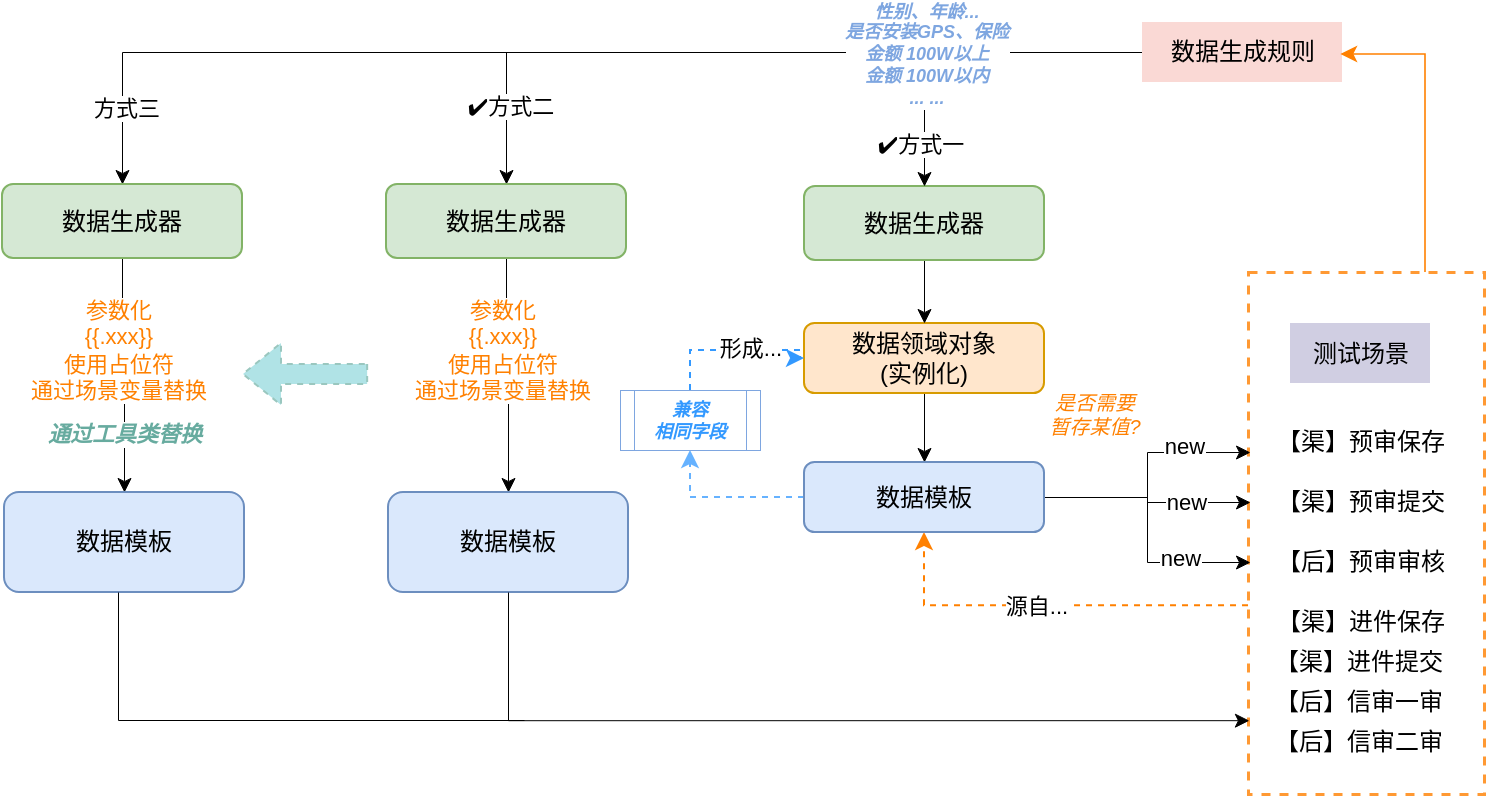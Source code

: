 <mxfile version="28.0.6">
  <diagram name="Page-1" id="OLgZksdA7kxCMczfUD3t">
    <mxGraphModel dx="1000" dy="597" grid="1" gridSize="10" guides="1" tooltips="1" connect="1" arrows="1" fold="1" page="1" pageScale="1" pageWidth="850" pageHeight="1100" math="0" shadow="0">
      <root>
        <mxCell id="0" />
        <mxCell id="1" parent="0" />
        <mxCell id="V_Cx4xvZ7WaLEiox033h-72" style="edgeStyle=orthogonalEdgeStyle;rounded=0;orthogonalLoop=1;jettySize=auto;html=1;exitX=0.5;exitY=1;exitDx=0;exitDy=0;entryX=0.5;entryY=0;entryDx=0;entryDy=0;strokeWidth=0.5;" edge="1" parent="1" source="V_Cx4xvZ7WaLEiox033h-69" target="V_Cx4xvZ7WaLEiox033h-70">
          <mxGeometry relative="1" as="geometry" />
        </mxCell>
        <mxCell id="V_Cx4xvZ7WaLEiox033h-74" value="通过工具类替换" style="edgeLabel;html=1;align=center;verticalAlign=middle;resizable=0;points=[];fontColor=#67AB9F;fontStyle=3" vertex="1" connectable="0" parent="V_Cx4xvZ7WaLEiox033h-72">
          <mxGeometry x="0.503" relative="1" as="geometry">
            <mxPoint as="offset" />
          </mxGeometry>
        </mxCell>
        <mxCell id="V_Cx4xvZ7WaLEiox033h-55" value="" style="endArrow=classic;html=1;rounded=0;entryX=0.5;entryY=0;entryDx=0;entryDy=0;strokeWidth=0.5;" edge="1" parent="1" target="V_Cx4xvZ7WaLEiox033h-54">
          <mxGeometry width="50" height="50" relative="1" as="geometry">
            <mxPoint x="519" y="180" as="sourcePoint" />
            <mxPoint x="319" y="180" as="targetPoint" />
            <Array as="points">
              <mxPoint x="311" y="180" />
            </Array>
          </mxGeometry>
        </mxCell>
        <mxCell id="V_Cx4xvZ7WaLEiox033h-60" value="✔️方式二" style="edgeLabel;html=1;align=center;verticalAlign=middle;resizable=0;points=[];" vertex="1" connectable="0" parent="V_Cx4xvZ7WaLEiox033h-55">
          <mxGeometry x="0.714" y="2" relative="1" as="geometry">
            <mxPoint as="offset" />
          </mxGeometry>
        </mxCell>
        <mxCell id="V_Cx4xvZ7WaLEiox033h-51" style="edgeStyle=orthogonalEdgeStyle;rounded=0;orthogonalLoop=1;jettySize=auto;html=1;exitX=-0.009;exitY=0.221;exitDx=0;exitDy=0;entryX=0.5;entryY=1;entryDx=0;entryDy=0;dashed=1;strokeColor=#FF8000;exitPerimeter=0;" edge="1" parent="1" source="V_Cx4xvZ7WaLEiox033h-40" target="V_Cx4xvZ7WaLEiox033h-20">
          <mxGeometry relative="1" as="geometry" />
        </mxCell>
        <mxCell id="V_Cx4xvZ7WaLEiox033h-52" value="源自..." style="edgeLabel;html=1;align=center;verticalAlign=middle;resizable=0;points=[];" vertex="1" connectable="0" parent="V_Cx4xvZ7WaLEiox033h-51">
          <mxGeometry x="0.071" relative="1" as="geometry">
            <mxPoint as="offset" />
          </mxGeometry>
        </mxCell>
        <mxCell id="V_Cx4xvZ7WaLEiox033h-12" value="" style="rounded=0;whiteSpace=wrap;html=1;fillColor=none;dashed=1;strokeColor=#FF9933;align=left;strokeWidth=1.5;" vertex="1" parent="1">
          <mxGeometry x="682" y="290" width="118" height="261" as="geometry" />
        </mxCell>
        <mxCell id="V_Cx4xvZ7WaLEiox033h-10" style="edgeStyle=orthogonalEdgeStyle;rounded=0;orthogonalLoop=1;jettySize=auto;html=1;exitX=1;exitY=0.5;exitDx=0;exitDy=0;strokeWidth=0.5;" edge="1" parent="1" source="V_Cx4xvZ7WaLEiox033h-20" target="V_Cx4xvZ7WaLEiox033h-7">
          <mxGeometry relative="1" as="geometry">
            <mxPoint x="589" y="305.0" as="targetPoint" />
          </mxGeometry>
        </mxCell>
        <mxCell id="V_Cx4xvZ7WaLEiox033h-31" value="new" style="edgeLabel;html=1;align=center;verticalAlign=middle;resizable=0;points=[];" vertex="1" connectable="0" parent="V_Cx4xvZ7WaLEiox033h-10">
          <mxGeometry x="0.381" relative="1" as="geometry">
            <mxPoint as="offset" />
          </mxGeometry>
        </mxCell>
        <mxCell id="V_Cx4xvZ7WaLEiox033h-11" style="edgeStyle=orthogonalEdgeStyle;rounded=0;orthogonalLoop=1;jettySize=auto;html=1;exitX=1;exitY=0.5;exitDx=0;exitDy=0;strokeWidth=0.5;" edge="1" parent="1" source="V_Cx4xvZ7WaLEiox033h-20" target="V_Cx4xvZ7WaLEiox033h-8">
          <mxGeometry relative="1" as="geometry">
            <mxPoint x="579" y="380" as="sourcePoint" />
          </mxGeometry>
        </mxCell>
        <mxCell id="V_Cx4xvZ7WaLEiox033h-32" value="new" style="edgeLabel;html=1;align=center;verticalAlign=middle;resizable=0;points=[];" vertex="1" connectable="0" parent="V_Cx4xvZ7WaLEiox033h-11">
          <mxGeometry x="0.487" y="2" relative="1" as="geometry">
            <mxPoint as="offset" />
          </mxGeometry>
        </mxCell>
        <mxCell id="V_Cx4xvZ7WaLEiox033h-6" value="【渠】预审保存" style="text;html=1;align=center;verticalAlign=middle;resizable=0;points=[];autosize=1;strokeColor=none;fillColor=none;" vertex="1" parent="1">
          <mxGeometry x="683" y="360" width="110" height="30" as="geometry" />
        </mxCell>
        <mxCell id="V_Cx4xvZ7WaLEiox033h-7" value="【渠】预审提交" style="text;html=1;align=center;verticalAlign=middle;resizable=0;points=[];autosize=1;strokeColor=none;fillColor=none;" vertex="1" parent="1">
          <mxGeometry x="683" y="390" width="110" height="30" as="geometry" />
        </mxCell>
        <mxCell id="V_Cx4xvZ7WaLEiox033h-8" value="【后】预审审核" style="text;html=1;align=center;verticalAlign=middle;resizable=0;points=[];autosize=1;strokeColor=none;fillColor=none;" vertex="1" parent="1">
          <mxGeometry x="683" y="420" width="110" height="30" as="geometry" />
        </mxCell>
        <mxCell id="V_Cx4xvZ7WaLEiox033h-9" style="edgeStyle=orthogonalEdgeStyle;rounded=0;orthogonalLoop=1;jettySize=auto;html=1;exitX=1;exitY=0.5;exitDx=0;exitDy=0;entryX=0;entryY=0.667;entryDx=0;entryDy=0;entryPerimeter=0;strokeWidth=0.5;" edge="1" parent="1" source="V_Cx4xvZ7WaLEiox033h-20" target="V_Cx4xvZ7WaLEiox033h-6">
          <mxGeometry relative="1" as="geometry" />
        </mxCell>
        <mxCell id="V_Cx4xvZ7WaLEiox033h-30" value="new" style="edgeLabel;html=1;align=center;verticalAlign=middle;resizable=0;points=[];" vertex="1" connectable="0" parent="V_Cx4xvZ7WaLEiox033h-9">
          <mxGeometry x="0.467" y="3" relative="1" as="geometry">
            <mxPoint as="offset" />
          </mxGeometry>
        </mxCell>
        <mxCell id="V_Cx4xvZ7WaLEiox033h-13" value="测试场景" style="text;html=1;align=center;verticalAlign=middle;resizable=0;points=[];autosize=1;fillColor=#d0cee2;strokeColor=none;" vertex="1" parent="1">
          <mxGeometry x="703" y="315.5" width="70" height="30" as="geometry" />
        </mxCell>
        <mxCell id="V_Cx4xvZ7WaLEiox033h-23" style="edgeStyle=orthogonalEdgeStyle;rounded=0;orthogonalLoop=1;jettySize=auto;html=1;strokeWidth=0.5;" edge="1" parent="1" source="V_Cx4xvZ7WaLEiox033h-14" target="V_Cx4xvZ7WaLEiox033h-20">
          <mxGeometry relative="1" as="geometry" />
        </mxCell>
        <mxCell id="V_Cx4xvZ7WaLEiox033h-14" value="数据领域对象&lt;br&gt;(实例化)" style="rounded=1;whiteSpace=wrap;html=1;fillColor=#ffe6cc;strokeColor=#d79b00;" vertex="1" parent="1">
          <mxGeometry x="460" y="315.5" width="120" height="35" as="geometry" />
        </mxCell>
        <mxCell id="V_Cx4xvZ7WaLEiox033h-17" style="edgeStyle=orthogonalEdgeStyle;rounded=0;orthogonalLoop=1;jettySize=auto;html=1;entryX=0.5;entryY=0;entryDx=0;entryDy=0;strokeWidth=0.5;" edge="1" parent="1" source="V_Cx4xvZ7WaLEiox033h-16" target="V_Cx4xvZ7WaLEiox033h-14">
          <mxGeometry relative="1" as="geometry" />
        </mxCell>
        <mxCell id="V_Cx4xvZ7WaLEiox033h-16" value="数据生成器" style="rounded=1;whiteSpace=wrap;html=1;fillColor=#d5e8d4;strokeColor=#82b366;" vertex="1" parent="1">
          <mxGeometry x="460" y="247" width="120" height="37" as="geometry" />
        </mxCell>
        <mxCell id="V_Cx4xvZ7WaLEiox033h-24" style="edgeStyle=orthogonalEdgeStyle;rounded=0;orthogonalLoop=1;jettySize=auto;html=1;exitX=0;exitY=0.5;exitDx=0;exitDy=0;entryX=0.5;entryY=1;entryDx=0;entryDy=0;dashed=1;strokeColor=#66B2FF;" edge="1" parent="1" source="V_Cx4xvZ7WaLEiox033h-20" target="V_Cx4xvZ7WaLEiox033h-22">
          <mxGeometry relative="1" as="geometry" />
        </mxCell>
        <mxCell id="V_Cx4xvZ7WaLEiox033h-20" value="数据模板" style="rounded=1;whiteSpace=wrap;html=1;fillColor=#dae8fc;strokeColor=#6c8ebf;" vertex="1" parent="1">
          <mxGeometry x="460" y="385" width="120" height="35" as="geometry" />
        </mxCell>
        <mxCell id="V_Cx4xvZ7WaLEiox033h-25" style="edgeStyle=orthogonalEdgeStyle;rounded=0;orthogonalLoop=1;jettySize=auto;html=1;exitX=0.5;exitY=0;exitDx=0;exitDy=0;entryX=0;entryY=0.5;entryDx=0;entryDy=0;dashed=1;strokeColor=#3399FF;" edge="1" parent="1" source="V_Cx4xvZ7WaLEiox033h-22" target="V_Cx4xvZ7WaLEiox033h-14">
          <mxGeometry relative="1" as="geometry" />
        </mxCell>
        <mxCell id="V_Cx4xvZ7WaLEiox033h-29" value="形成..." style="edgeLabel;html=1;align=center;verticalAlign=middle;resizable=0;points=[];" vertex="1" connectable="0" parent="V_Cx4xvZ7WaLEiox033h-25">
          <mxGeometry x="0.226" y="1" relative="1" as="geometry">
            <mxPoint as="offset" />
          </mxGeometry>
        </mxCell>
        <mxCell id="V_Cx4xvZ7WaLEiox033h-22" value="兼容&lt;br&gt;相同字段" style="shape=process;whiteSpace=wrap;html=1;backgroundOutline=1;strokeWidth=0.5;fontSize=9;fontStyle=3;fillColor=none;strokeColor=#7EA6E0;fontColor=#3399FF;" vertex="1" parent="1">
          <mxGeometry x="368" y="349" width="70" height="30" as="geometry" />
        </mxCell>
        <mxCell id="V_Cx4xvZ7WaLEiox033h-33" value="是否需要&lt;br&gt;暂存某值?" style="text;html=1;align=center;verticalAlign=middle;resizable=0;points=[];autosize=1;strokeColor=none;fillColor=none;fontStyle=2;fontSize=10;fontColor=#FF8000;" vertex="1" parent="1">
          <mxGeometry x="570" y="341" width="70" height="40" as="geometry" />
        </mxCell>
        <mxCell id="V_Cx4xvZ7WaLEiox033h-37" value="" style="edgeStyle=orthogonalEdgeStyle;rounded=0;orthogonalLoop=1;jettySize=auto;html=1;strokeWidth=0.5;" edge="1" parent="1" source="V_Cx4xvZ7WaLEiox033h-34" target="V_Cx4xvZ7WaLEiox033h-16">
          <mxGeometry relative="1" as="geometry" />
        </mxCell>
        <mxCell id="V_Cx4xvZ7WaLEiox033h-38" value="性别、年龄...&lt;br&gt;是否安装GPS、保险&lt;br&gt;金额 100W以上&lt;br&gt;金额 100W以内&lt;br&gt;... ..." style="edgeLabel;html=1;align=center;verticalAlign=middle;resizable=0;points=[];fontStyle=3;fontSize=9;fontColor=#7EA6E0;" vertex="1" connectable="0" parent="V_Cx4xvZ7WaLEiox033h-37">
          <mxGeometry x="0.252" y="1" relative="1" as="geometry">
            <mxPoint as="offset" />
          </mxGeometry>
        </mxCell>
        <mxCell id="V_Cx4xvZ7WaLEiox033h-53" value="✔️方式一" style="edgeLabel;html=1;align=center;verticalAlign=middle;resizable=0;points=[];" vertex="1" connectable="0" parent="V_Cx4xvZ7WaLEiox033h-37">
          <mxGeometry x="0.764" y="-2" relative="1" as="geometry">
            <mxPoint as="offset" />
          </mxGeometry>
        </mxCell>
        <mxCell id="V_Cx4xvZ7WaLEiox033h-34" value="数据生成规则" style="text;html=1;align=center;verticalAlign=middle;resizable=0;points=[];autosize=1;fillColor=#fad9d5;strokeColor=none;" vertex="1" parent="1">
          <mxGeometry x="629" y="165" width="100" height="30" as="geometry" />
        </mxCell>
        <mxCell id="V_Cx4xvZ7WaLEiox033h-36" style="edgeStyle=orthogonalEdgeStyle;rounded=0;orthogonalLoop=1;jettySize=auto;html=1;exitX=0.75;exitY=0;exitDx=0;exitDy=0;entryX=0.992;entryY=0.533;entryDx=0;entryDy=0;entryPerimeter=0;strokeColor=#FF8000;strokeWidth=0.8;" edge="1" parent="1" source="V_Cx4xvZ7WaLEiox033h-12" target="V_Cx4xvZ7WaLEiox033h-34">
          <mxGeometry relative="1" as="geometry" />
        </mxCell>
        <mxCell id="V_Cx4xvZ7WaLEiox033h-39" value="【后】信审一审" style="text;html=1;align=center;verticalAlign=middle;resizable=0;points=[];autosize=1;strokeColor=none;fillColor=none;" vertex="1" parent="1">
          <mxGeometry x="682" y="490" width="110" height="30" as="geometry" />
        </mxCell>
        <mxCell id="V_Cx4xvZ7WaLEiox033h-40" value="【渠】进件保存" style="text;html=1;align=center;verticalAlign=middle;resizable=0;points=[];autosize=1;strokeColor=none;fillColor=none;" vertex="1" parent="1">
          <mxGeometry x="683" y="450" width="110" height="30" as="geometry" />
        </mxCell>
        <mxCell id="V_Cx4xvZ7WaLEiox033h-41" value="【渠】进件提交" style="text;html=1;align=center;verticalAlign=middle;resizable=0;points=[];autosize=1;strokeColor=none;fillColor=none;" vertex="1" parent="1">
          <mxGeometry x="682" y="470" width="110" height="30" as="geometry" />
        </mxCell>
        <mxCell id="V_Cx4xvZ7WaLEiox033h-42" value="【后】信审二审" style="text;html=1;align=center;verticalAlign=middle;resizable=0;points=[];autosize=1;strokeColor=none;fillColor=none;" vertex="1" parent="1">
          <mxGeometry x="682" y="510" width="110" height="30" as="geometry" />
        </mxCell>
        <mxCell id="V_Cx4xvZ7WaLEiox033h-57" style="edgeStyle=orthogonalEdgeStyle;rounded=0;orthogonalLoop=1;jettySize=auto;html=1;exitX=0.5;exitY=1;exitDx=0;exitDy=0;entryX=0.5;entryY=0;entryDx=0;entryDy=0;strokeWidth=0.5;" edge="1" parent="1" source="V_Cx4xvZ7WaLEiox033h-54" target="V_Cx4xvZ7WaLEiox033h-56">
          <mxGeometry relative="1" as="geometry" />
        </mxCell>
        <mxCell id="V_Cx4xvZ7WaLEiox033h-58" value="参数化&lt;br&gt;{{.xxx}}&lt;br&gt;使用占位符&lt;br&gt;通过场景变量替换" style="edgeLabel;html=1;align=center;verticalAlign=middle;resizable=0;points=[];fontColor=#FF8000;" vertex="1" connectable="0" parent="V_Cx4xvZ7WaLEiox033h-57">
          <mxGeometry x="-0.228" y="-2" relative="1" as="geometry">
            <mxPoint as="offset" />
          </mxGeometry>
        </mxCell>
        <mxCell id="V_Cx4xvZ7WaLEiox033h-54" value="数据生成器" style="rounded=1;whiteSpace=wrap;html=1;fillColor=#d5e8d4;strokeColor=#82b366;" vertex="1" parent="1">
          <mxGeometry x="251" y="246" width="120" height="37" as="geometry" />
        </mxCell>
        <mxCell id="V_Cx4xvZ7WaLEiox033h-56" value="数据模板" style="rounded=1;whiteSpace=wrap;html=1;fillColor=#dae8fc;strokeColor=#6c8ebf;" vertex="1" parent="1">
          <mxGeometry x="252" y="400" width="120" height="50" as="geometry" />
        </mxCell>
        <mxCell id="V_Cx4xvZ7WaLEiox033h-59" style="edgeStyle=orthogonalEdgeStyle;rounded=0;orthogonalLoop=1;jettySize=auto;html=1;entryX=0.004;entryY=0.803;entryDx=0;entryDy=0;entryPerimeter=0;exitX=0.5;exitY=1;exitDx=0;exitDy=0;strokeWidth=0.5;" edge="1" parent="1" source="V_Cx4xvZ7WaLEiox033h-56" target="V_Cx4xvZ7WaLEiox033h-39">
          <mxGeometry relative="1" as="geometry" />
        </mxCell>
        <mxCell id="V_Cx4xvZ7WaLEiox033h-65" value="" style="shape=flexArrow;endArrow=classic;html=1;rounded=0;dashed=1;fillColor=#b0e3e6;strokeColor=#9AC7BF;" edge="1" parent="1">
          <mxGeometry width="50" height="50" relative="1" as="geometry">
            <mxPoint x="242.08" y="341" as="sourcePoint" />
            <mxPoint x="179.003" y="341" as="targetPoint" />
          </mxGeometry>
        </mxCell>
        <mxCell id="V_Cx4xvZ7WaLEiox033h-66" value="" style="endArrow=classic;html=1;rounded=0;entryX=0.5;entryY=0;entryDx=0;entryDy=0;strokeWidth=0.5;" edge="1" parent="1" target="V_Cx4xvZ7WaLEiox033h-69">
          <mxGeometry width="50" height="50" relative="1" as="geometry">
            <mxPoint x="319" y="180" as="sourcePoint" />
            <mxPoint x="119" y="180" as="targetPoint" />
            <Array as="points">
              <mxPoint x="119" y="180" />
            </Array>
          </mxGeometry>
        </mxCell>
        <mxCell id="V_Cx4xvZ7WaLEiox033h-67" value="方式三" style="edgeLabel;html=1;align=center;verticalAlign=middle;resizable=0;points=[];" vertex="1" connectable="0" parent="V_Cx4xvZ7WaLEiox033h-66">
          <mxGeometry x="0.714" y="2" relative="1" as="geometry">
            <mxPoint as="offset" />
          </mxGeometry>
        </mxCell>
        <mxCell id="V_Cx4xvZ7WaLEiox033h-68" value="参数化&lt;br&gt;{{.xxx}}&lt;br&gt;使用占位符&lt;br&gt;通过场景变量替换" style="edgeLabel;html=1;align=center;verticalAlign=middle;resizable=0;points=[];fontColor=#FF8000;" vertex="1" connectable="0" parent="1">
          <mxGeometry x="117.0" y="328.385" as="geometry" />
        </mxCell>
        <mxCell id="V_Cx4xvZ7WaLEiox033h-69" value="数据生成器" style="rounded=1;whiteSpace=wrap;html=1;fillColor=#d5e8d4;strokeColor=#82b366;" vertex="1" parent="1">
          <mxGeometry x="59" y="246" width="120" height="37" as="geometry" />
        </mxCell>
        <mxCell id="V_Cx4xvZ7WaLEiox033h-70" value="数据模板" style="rounded=1;whiteSpace=wrap;html=1;fillColor=#dae8fc;strokeColor=#6c8ebf;" vertex="1" parent="1">
          <mxGeometry x="60" y="400" width="120" height="50" as="geometry" />
        </mxCell>
        <mxCell id="V_Cx4xvZ7WaLEiox033h-78" value="" style="endArrow=none;html=1;rounded=0;entryX=0.5;entryY=1;entryDx=0;entryDy=0;strokeWidth=0.5;" edge="1" parent="1">
          <mxGeometry width="50" height="50" relative="1" as="geometry">
            <mxPoint x="320" y="514" as="sourcePoint" />
            <mxPoint x="117" y="450.0" as="targetPoint" />
            <Array as="points">
              <mxPoint x="117" y="514" />
            </Array>
          </mxGeometry>
        </mxCell>
      </root>
    </mxGraphModel>
  </diagram>
</mxfile>

